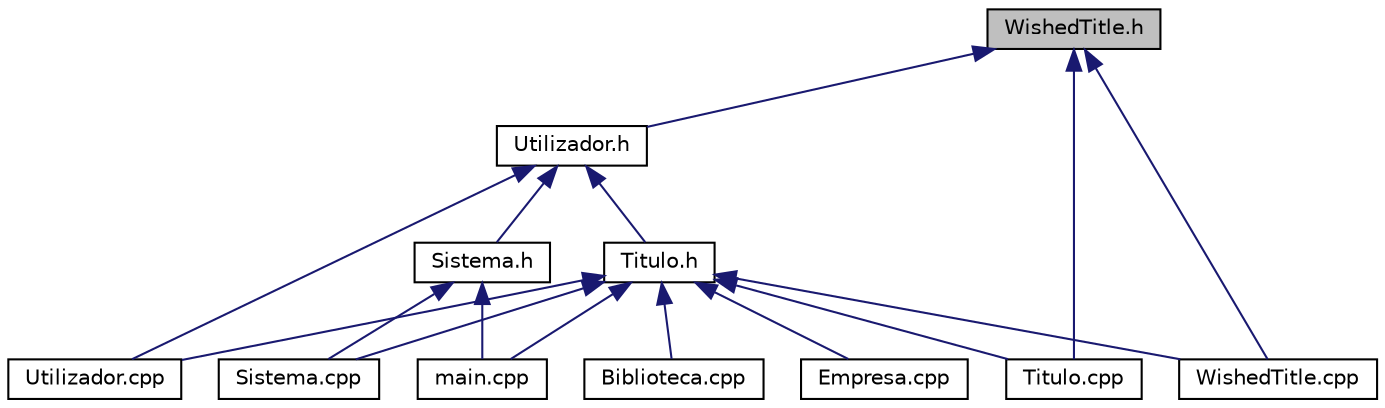 digraph "WishedTitle.h"
{
  edge [fontname="Helvetica",fontsize="10",labelfontname="Helvetica",labelfontsize="10"];
  node [fontname="Helvetica",fontsize="10",shape=record];
  Node1 [label="WishedTitle.h",height=0.2,width=0.4,color="black", fillcolor="grey75", style="filled", fontcolor="black"];
  Node1 -> Node2 [dir="back",color="midnightblue",fontsize="10",style="solid"];
  Node2 [label="Utilizador.h",height=0.2,width=0.4,color="black", fillcolor="white", style="filled",URL="$_utilizador_8h.html"];
  Node2 -> Node3 [dir="back",color="midnightblue",fontsize="10",style="solid"];
  Node3 [label="Titulo.h",height=0.2,width=0.4,color="black", fillcolor="white", style="filled",URL="$_titulo_8h.html"];
  Node3 -> Node4 [dir="back",color="midnightblue",fontsize="10",style="solid"];
  Node4 [label="Biblioteca.cpp",height=0.2,width=0.4,color="black", fillcolor="white", style="filled",URL="$_biblioteca_8cpp.html"];
  Node3 -> Node5 [dir="back",color="midnightblue",fontsize="10",style="solid"];
  Node5 [label="Empresa.cpp",height=0.2,width=0.4,color="black", fillcolor="white", style="filled",URL="$_empresa_8cpp.html"];
  Node3 -> Node6 [dir="back",color="midnightblue",fontsize="10",style="solid"];
  Node6 [label="main.cpp",height=0.2,width=0.4,color="black", fillcolor="white", style="filled",URL="$main_8cpp.html"];
  Node3 -> Node7 [dir="back",color="midnightblue",fontsize="10",style="solid"];
  Node7 [label="Sistema.cpp",height=0.2,width=0.4,color="black", fillcolor="white", style="filled",URL="$_sistema_8cpp.html"];
  Node3 -> Node8 [dir="back",color="midnightblue",fontsize="10",style="solid"];
  Node8 [label="Titulo.cpp",height=0.2,width=0.4,color="black", fillcolor="white", style="filled",URL="$_titulo_8cpp.html"];
  Node3 -> Node9 [dir="back",color="midnightblue",fontsize="10",style="solid"];
  Node9 [label="Utilizador.cpp",height=0.2,width=0.4,color="black", fillcolor="white", style="filled",URL="$_utilizador_8cpp.html"];
  Node3 -> Node10 [dir="back",color="midnightblue",fontsize="10",style="solid"];
  Node10 [label="WishedTitle.cpp",height=0.2,width=0.4,color="black", fillcolor="white", style="filled",URL="$_wished_title_8cpp.html"];
  Node2 -> Node11 [dir="back",color="midnightblue",fontsize="10",style="solid"];
  Node11 [label="Sistema.h",height=0.2,width=0.4,color="black", fillcolor="white", style="filled",URL="$_sistema_8h.html"];
  Node11 -> Node6 [dir="back",color="midnightblue",fontsize="10",style="solid"];
  Node11 -> Node7 [dir="back",color="midnightblue",fontsize="10",style="solid"];
  Node2 -> Node9 [dir="back",color="midnightblue",fontsize="10",style="solid"];
  Node1 -> Node8 [dir="back",color="midnightblue",fontsize="10",style="solid"];
  Node1 -> Node10 [dir="back",color="midnightblue",fontsize="10",style="solid"];
}

